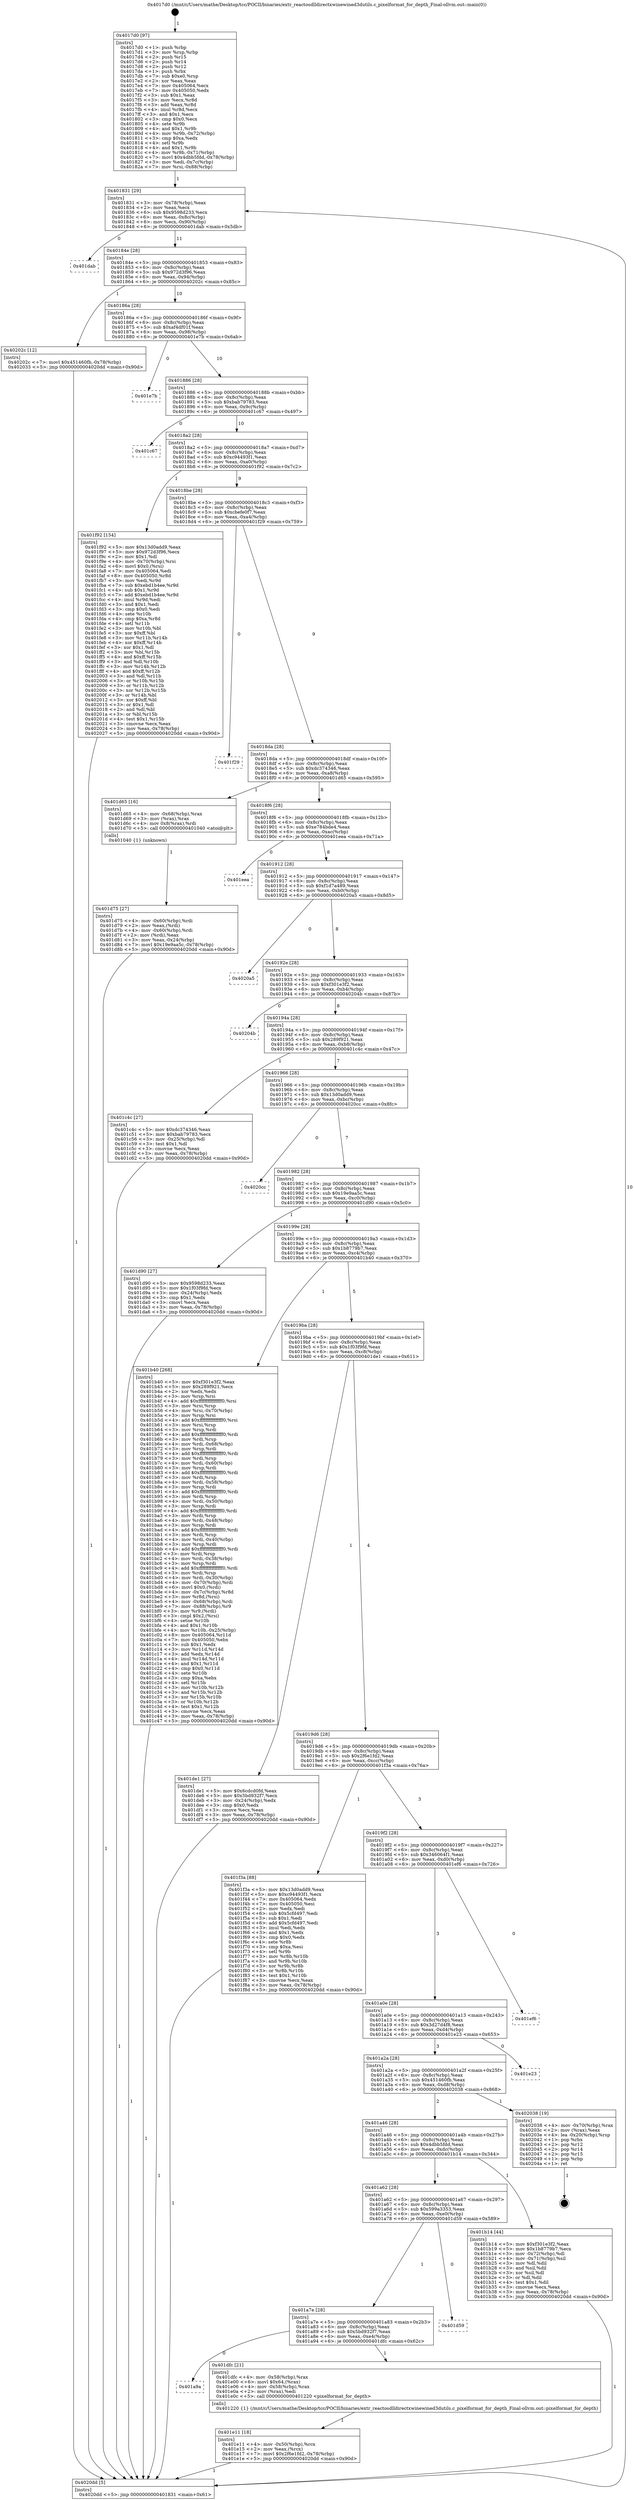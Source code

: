 digraph "0x4017d0" {
  label = "0x4017d0 (/mnt/c/Users/mathe/Desktop/tcc/POCII/binaries/extr_reactosdlldirectxwinewined3dutils.c_pixelformat_for_depth_Final-ollvm.out::main(0))"
  labelloc = "t"
  node[shape=record]

  Entry [label="",width=0.3,height=0.3,shape=circle,fillcolor=black,style=filled]
  "0x401831" [label="{
     0x401831 [29]\l
     | [instrs]\l
     &nbsp;&nbsp;0x401831 \<+3\>: mov -0x78(%rbp),%eax\l
     &nbsp;&nbsp;0x401834 \<+2\>: mov %eax,%ecx\l
     &nbsp;&nbsp;0x401836 \<+6\>: sub $0x9598d233,%ecx\l
     &nbsp;&nbsp;0x40183c \<+6\>: mov %eax,-0x8c(%rbp)\l
     &nbsp;&nbsp;0x401842 \<+6\>: mov %ecx,-0x90(%rbp)\l
     &nbsp;&nbsp;0x401848 \<+6\>: je 0000000000401dab \<main+0x5db\>\l
  }"]
  "0x401dab" [label="{
     0x401dab\l
  }", style=dashed]
  "0x40184e" [label="{
     0x40184e [28]\l
     | [instrs]\l
     &nbsp;&nbsp;0x40184e \<+5\>: jmp 0000000000401853 \<main+0x83\>\l
     &nbsp;&nbsp;0x401853 \<+6\>: mov -0x8c(%rbp),%eax\l
     &nbsp;&nbsp;0x401859 \<+5\>: sub $0x972d3f96,%eax\l
     &nbsp;&nbsp;0x40185e \<+6\>: mov %eax,-0x94(%rbp)\l
     &nbsp;&nbsp;0x401864 \<+6\>: je 000000000040202c \<main+0x85c\>\l
  }"]
  Exit [label="",width=0.3,height=0.3,shape=circle,fillcolor=black,style=filled,peripheries=2]
  "0x40202c" [label="{
     0x40202c [12]\l
     | [instrs]\l
     &nbsp;&nbsp;0x40202c \<+7\>: movl $0x451460fb,-0x78(%rbp)\l
     &nbsp;&nbsp;0x402033 \<+5\>: jmp 00000000004020dd \<main+0x90d\>\l
  }"]
  "0x40186a" [label="{
     0x40186a [28]\l
     | [instrs]\l
     &nbsp;&nbsp;0x40186a \<+5\>: jmp 000000000040186f \<main+0x9f\>\l
     &nbsp;&nbsp;0x40186f \<+6\>: mov -0x8c(%rbp),%eax\l
     &nbsp;&nbsp;0x401875 \<+5\>: sub $0xaf4df01f,%eax\l
     &nbsp;&nbsp;0x40187a \<+6\>: mov %eax,-0x98(%rbp)\l
     &nbsp;&nbsp;0x401880 \<+6\>: je 0000000000401e7b \<main+0x6ab\>\l
  }"]
  "0x401e11" [label="{
     0x401e11 [18]\l
     | [instrs]\l
     &nbsp;&nbsp;0x401e11 \<+4\>: mov -0x50(%rbp),%rcx\l
     &nbsp;&nbsp;0x401e15 \<+2\>: mov %eax,(%rcx)\l
     &nbsp;&nbsp;0x401e17 \<+7\>: movl $0x2f6e1fd2,-0x78(%rbp)\l
     &nbsp;&nbsp;0x401e1e \<+5\>: jmp 00000000004020dd \<main+0x90d\>\l
  }"]
  "0x401e7b" [label="{
     0x401e7b\l
  }", style=dashed]
  "0x401886" [label="{
     0x401886 [28]\l
     | [instrs]\l
     &nbsp;&nbsp;0x401886 \<+5\>: jmp 000000000040188b \<main+0xbb\>\l
     &nbsp;&nbsp;0x40188b \<+6\>: mov -0x8c(%rbp),%eax\l
     &nbsp;&nbsp;0x401891 \<+5\>: sub $0xbab79783,%eax\l
     &nbsp;&nbsp;0x401896 \<+6\>: mov %eax,-0x9c(%rbp)\l
     &nbsp;&nbsp;0x40189c \<+6\>: je 0000000000401c67 \<main+0x497\>\l
  }"]
  "0x401a9a" [label="{
     0x401a9a\l
  }", style=dashed]
  "0x401c67" [label="{
     0x401c67\l
  }", style=dashed]
  "0x4018a2" [label="{
     0x4018a2 [28]\l
     | [instrs]\l
     &nbsp;&nbsp;0x4018a2 \<+5\>: jmp 00000000004018a7 \<main+0xd7\>\l
     &nbsp;&nbsp;0x4018a7 \<+6\>: mov -0x8c(%rbp),%eax\l
     &nbsp;&nbsp;0x4018ad \<+5\>: sub $0xc94493f1,%eax\l
     &nbsp;&nbsp;0x4018b2 \<+6\>: mov %eax,-0xa0(%rbp)\l
     &nbsp;&nbsp;0x4018b8 \<+6\>: je 0000000000401f92 \<main+0x7c2\>\l
  }"]
  "0x401dfc" [label="{
     0x401dfc [21]\l
     | [instrs]\l
     &nbsp;&nbsp;0x401dfc \<+4\>: mov -0x58(%rbp),%rax\l
     &nbsp;&nbsp;0x401e00 \<+6\>: movl $0x64,(%rax)\l
     &nbsp;&nbsp;0x401e06 \<+4\>: mov -0x58(%rbp),%rax\l
     &nbsp;&nbsp;0x401e0a \<+2\>: mov (%rax),%edi\l
     &nbsp;&nbsp;0x401e0c \<+5\>: call 0000000000401220 \<pixelformat_for_depth\>\l
     | [calls]\l
     &nbsp;&nbsp;0x401220 \{1\} (/mnt/c/Users/mathe/Desktop/tcc/POCII/binaries/extr_reactosdlldirectxwinewined3dutils.c_pixelformat_for_depth_Final-ollvm.out::pixelformat_for_depth)\l
  }"]
  "0x401f92" [label="{
     0x401f92 [154]\l
     | [instrs]\l
     &nbsp;&nbsp;0x401f92 \<+5\>: mov $0x13d0add9,%eax\l
     &nbsp;&nbsp;0x401f97 \<+5\>: mov $0x972d3f96,%ecx\l
     &nbsp;&nbsp;0x401f9c \<+2\>: mov $0x1,%dl\l
     &nbsp;&nbsp;0x401f9e \<+4\>: mov -0x70(%rbp),%rsi\l
     &nbsp;&nbsp;0x401fa2 \<+6\>: movl $0x0,(%rsi)\l
     &nbsp;&nbsp;0x401fa8 \<+7\>: mov 0x405064,%edi\l
     &nbsp;&nbsp;0x401faf \<+8\>: mov 0x405050,%r8d\l
     &nbsp;&nbsp;0x401fb7 \<+3\>: mov %edi,%r9d\l
     &nbsp;&nbsp;0x401fba \<+7\>: sub $0xebd1b4ee,%r9d\l
     &nbsp;&nbsp;0x401fc1 \<+4\>: sub $0x1,%r9d\l
     &nbsp;&nbsp;0x401fc5 \<+7\>: add $0xebd1b4ee,%r9d\l
     &nbsp;&nbsp;0x401fcc \<+4\>: imul %r9d,%edi\l
     &nbsp;&nbsp;0x401fd0 \<+3\>: and $0x1,%edi\l
     &nbsp;&nbsp;0x401fd3 \<+3\>: cmp $0x0,%edi\l
     &nbsp;&nbsp;0x401fd6 \<+4\>: sete %r10b\l
     &nbsp;&nbsp;0x401fda \<+4\>: cmp $0xa,%r8d\l
     &nbsp;&nbsp;0x401fde \<+4\>: setl %r11b\l
     &nbsp;&nbsp;0x401fe2 \<+3\>: mov %r10b,%bl\l
     &nbsp;&nbsp;0x401fe5 \<+3\>: xor $0xff,%bl\l
     &nbsp;&nbsp;0x401fe8 \<+3\>: mov %r11b,%r14b\l
     &nbsp;&nbsp;0x401feb \<+4\>: xor $0xff,%r14b\l
     &nbsp;&nbsp;0x401fef \<+3\>: xor $0x1,%dl\l
     &nbsp;&nbsp;0x401ff2 \<+3\>: mov %bl,%r15b\l
     &nbsp;&nbsp;0x401ff5 \<+4\>: and $0xff,%r15b\l
     &nbsp;&nbsp;0x401ff9 \<+3\>: and %dl,%r10b\l
     &nbsp;&nbsp;0x401ffc \<+3\>: mov %r14b,%r12b\l
     &nbsp;&nbsp;0x401fff \<+4\>: and $0xff,%r12b\l
     &nbsp;&nbsp;0x402003 \<+3\>: and %dl,%r11b\l
     &nbsp;&nbsp;0x402006 \<+3\>: or %r10b,%r15b\l
     &nbsp;&nbsp;0x402009 \<+3\>: or %r11b,%r12b\l
     &nbsp;&nbsp;0x40200c \<+3\>: xor %r12b,%r15b\l
     &nbsp;&nbsp;0x40200f \<+3\>: or %r14b,%bl\l
     &nbsp;&nbsp;0x402012 \<+3\>: xor $0xff,%bl\l
     &nbsp;&nbsp;0x402015 \<+3\>: or $0x1,%dl\l
     &nbsp;&nbsp;0x402018 \<+2\>: and %dl,%bl\l
     &nbsp;&nbsp;0x40201a \<+3\>: or %bl,%r15b\l
     &nbsp;&nbsp;0x40201d \<+4\>: test $0x1,%r15b\l
     &nbsp;&nbsp;0x402021 \<+3\>: cmovne %ecx,%eax\l
     &nbsp;&nbsp;0x402024 \<+3\>: mov %eax,-0x78(%rbp)\l
     &nbsp;&nbsp;0x402027 \<+5\>: jmp 00000000004020dd \<main+0x90d\>\l
  }"]
  "0x4018be" [label="{
     0x4018be [28]\l
     | [instrs]\l
     &nbsp;&nbsp;0x4018be \<+5\>: jmp 00000000004018c3 \<main+0xf3\>\l
     &nbsp;&nbsp;0x4018c3 \<+6\>: mov -0x8c(%rbp),%eax\l
     &nbsp;&nbsp;0x4018c9 \<+5\>: sub $0xcbefe0f7,%eax\l
     &nbsp;&nbsp;0x4018ce \<+6\>: mov %eax,-0xa4(%rbp)\l
     &nbsp;&nbsp;0x4018d4 \<+6\>: je 0000000000401f29 \<main+0x759\>\l
  }"]
  "0x401a7e" [label="{
     0x401a7e [28]\l
     | [instrs]\l
     &nbsp;&nbsp;0x401a7e \<+5\>: jmp 0000000000401a83 \<main+0x2b3\>\l
     &nbsp;&nbsp;0x401a83 \<+6\>: mov -0x8c(%rbp),%eax\l
     &nbsp;&nbsp;0x401a89 \<+5\>: sub $0x5bd932f7,%eax\l
     &nbsp;&nbsp;0x401a8e \<+6\>: mov %eax,-0xe4(%rbp)\l
     &nbsp;&nbsp;0x401a94 \<+6\>: je 0000000000401dfc \<main+0x62c\>\l
  }"]
  "0x401f29" [label="{
     0x401f29\l
  }", style=dashed]
  "0x4018da" [label="{
     0x4018da [28]\l
     | [instrs]\l
     &nbsp;&nbsp;0x4018da \<+5\>: jmp 00000000004018df \<main+0x10f\>\l
     &nbsp;&nbsp;0x4018df \<+6\>: mov -0x8c(%rbp),%eax\l
     &nbsp;&nbsp;0x4018e5 \<+5\>: sub $0xdc374346,%eax\l
     &nbsp;&nbsp;0x4018ea \<+6\>: mov %eax,-0xa8(%rbp)\l
     &nbsp;&nbsp;0x4018f0 \<+6\>: je 0000000000401d65 \<main+0x595\>\l
  }"]
  "0x401d59" [label="{
     0x401d59\l
  }", style=dashed]
  "0x401d65" [label="{
     0x401d65 [16]\l
     | [instrs]\l
     &nbsp;&nbsp;0x401d65 \<+4\>: mov -0x68(%rbp),%rax\l
     &nbsp;&nbsp;0x401d69 \<+3\>: mov (%rax),%rax\l
     &nbsp;&nbsp;0x401d6c \<+4\>: mov 0x8(%rax),%rdi\l
     &nbsp;&nbsp;0x401d70 \<+5\>: call 0000000000401040 \<atoi@plt\>\l
     | [calls]\l
     &nbsp;&nbsp;0x401040 \{1\} (unknown)\l
  }"]
  "0x4018f6" [label="{
     0x4018f6 [28]\l
     | [instrs]\l
     &nbsp;&nbsp;0x4018f6 \<+5\>: jmp 00000000004018fb \<main+0x12b\>\l
     &nbsp;&nbsp;0x4018fb \<+6\>: mov -0x8c(%rbp),%eax\l
     &nbsp;&nbsp;0x401901 \<+5\>: sub $0xe784bde4,%eax\l
     &nbsp;&nbsp;0x401906 \<+6\>: mov %eax,-0xac(%rbp)\l
     &nbsp;&nbsp;0x40190c \<+6\>: je 0000000000401eea \<main+0x71a\>\l
  }"]
  "0x401d75" [label="{
     0x401d75 [27]\l
     | [instrs]\l
     &nbsp;&nbsp;0x401d75 \<+4\>: mov -0x60(%rbp),%rdi\l
     &nbsp;&nbsp;0x401d79 \<+2\>: mov %eax,(%rdi)\l
     &nbsp;&nbsp;0x401d7b \<+4\>: mov -0x60(%rbp),%rdi\l
     &nbsp;&nbsp;0x401d7f \<+2\>: mov (%rdi),%eax\l
     &nbsp;&nbsp;0x401d81 \<+3\>: mov %eax,-0x24(%rbp)\l
     &nbsp;&nbsp;0x401d84 \<+7\>: movl $0x19e9aa5c,-0x78(%rbp)\l
     &nbsp;&nbsp;0x401d8b \<+5\>: jmp 00000000004020dd \<main+0x90d\>\l
  }"]
  "0x401eea" [label="{
     0x401eea\l
  }", style=dashed]
  "0x401912" [label="{
     0x401912 [28]\l
     | [instrs]\l
     &nbsp;&nbsp;0x401912 \<+5\>: jmp 0000000000401917 \<main+0x147\>\l
     &nbsp;&nbsp;0x401917 \<+6\>: mov -0x8c(%rbp),%eax\l
     &nbsp;&nbsp;0x40191d \<+5\>: sub $0xf1d7a489,%eax\l
     &nbsp;&nbsp;0x401922 \<+6\>: mov %eax,-0xb0(%rbp)\l
     &nbsp;&nbsp;0x401928 \<+6\>: je 00000000004020a5 \<main+0x8d5\>\l
  }"]
  "0x4017d0" [label="{
     0x4017d0 [97]\l
     | [instrs]\l
     &nbsp;&nbsp;0x4017d0 \<+1\>: push %rbp\l
     &nbsp;&nbsp;0x4017d1 \<+3\>: mov %rsp,%rbp\l
     &nbsp;&nbsp;0x4017d4 \<+2\>: push %r15\l
     &nbsp;&nbsp;0x4017d6 \<+2\>: push %r14\l
     &nbsp;&nbsp;0x4017d8 \<+2\>: push %r12\l
     &nbsp;&nbsp;0x4017da \<+1\>: push %rbx\l
     &nbsp;&nbsp;0x4017db \<+7\>: sub $0xe0,%rsp\l
     &nbsp;&nbsp;0x4017e2 \<+2\>: xor %eax,%eax\l
     &nbsp;&nbsp;0x4017e4 \<+7\>: mov 0x405064,%ecx\l
     &nbsp;&nbsp;0x4017eb \<+7\>: mov 0x405050,%edx\l
     &nbsp;&nbsp;0x4017f2 \<+3\>: sub $0x1,%eax\l
     &nbsp;&nbsp;0x4017f5 \<+3\>: mov %ecx,%r8d\l
     &nbsp;&nbsp;0x4017f8 \<+3\>: add %eax,%r8d\l
     &nbsp;&nbsp;0x4017fb \<+4\>: imul %r8d,%ecx\l
     &nbsp;&nbsp;0x4017ff \<+3\>: and $0x1,%ecx\l
     &nbsp;&nbsp;0x401802 \<+3\>: cmp $0x0,%ecx\l
     &nbsp;&nbsp;0x401805 \<+4\>: sete %r9b\l
     &nbsp;&nbsp;0x401809 \<+4\>: and $0x1,%r9b\l
     &nbsp;&nbsp;0x40180d \<+4\>: mov %r9b,-0x72(%rbp)\l
     &nbsp;&nbsp;0x401811 \<+3\>: cmp $0xa,%edx\l
     &nbsp;&nbsp;0x401814 \<+4\>: setl %r9b\l
     &nbsp;&nbsp;0x401818 \<+4\>: and $0x1,%r9b\l
     &nbsp;&nbsp;0x40181c \<+4\>: mov %r9b,-0x71(%rbp)\l
     &nbsp;&nbsp;0x401820 \<+7\>: movl $0x4dbb5fdd,-0x78(%rbp)\l
     &nbsp;&nbsp;0x401827 \<+3\>: mov %edi,-0x7c(%rbp)\l
     &nbsp;&nbsp;0x40182a \<+7\>: mov %rsi,-0x88(%rbp)\l
  }"]
  "0x4020a5" [label="{
     0x4020a5\l
  }", style=dashed]
  "0x40192e" [label="{
     0x40192e [28]\l
     | [instrs]\l
     &nbsp;&nbsp;0x40192e \<+5\>: jmp 0000000000401933 \<main+0x163\>\l
     &nbsp;&nbsp;0x401933 \<+6\>: mov -0x8c(%rbp),%eax\l
     &nbsp;&nbsp;0x401939 \<+5\>: sub $0xf301e3f2,%eax\l
     &nbsp;&nbsp;0x40193e \<+6\>: mov %eax,-0xb4(%rbp)\l
     &nbsp;&nbsp;0x401944 \<+6\>: je 000000000040204b \<main+0x87b\>\l
  }"]
  "0x4020dd" [label="{
     0x4020dd [5]\l
     | [instrs]\l
     &nbsp;&nbsp;0x4020dd \<+5\>: jmp 0000000000401831 \<main+0x61\>\l
  }"]
  "0x40204b" [label="{
     0x40204b\l
  }", style=dashed]
  "0x40194a" [label="{
     0x40194a [28]\l
     | [instrs]\l
     &nbsp;&nbsp;0x40194a \<+5\>: jmp 000000000040194f \<main+0x17f\>\l
     &nbsp;&nbsp;0x40194f \<+6\>: mov -0x8c(%rbp),%eax\l
     &nbsp;&nbsp;0x401955 \<+5\>: sub $0x289f921,%eax\l
     &nbsp;&nbsp;0x40195a \<+6\>: mov %eax,-0xb8(%rbp)\l
     &nbsp;&nbsp;0x401960 \<+6\>: je 0000000000401c4c \<main+0x47c\>\l
  }"]
  "0x401a62" [label="{
     0x401a62 [28]\l
     | [instrs]\l
     &nbsp;&nbsp;0x401a62 \<+5\>: jmp 0000000000401a67 \<main+0x297\>\l
     &nbsp;&nbsp;0x401a67 \<+6\>: mov -0x8c(%rbp),%eax\l
     &nbsp;&nbsp;0x401a6d \<+5\>: sub $0x599a3353,%eax\l
     &nbsp;&nbsp;0x401a72 \<+6\>: mov %eax,-0xe0(%rbp)\l
     &nbsp;&nbsp;0x401a78 \<+6\>: je 0000000000401d59 \<main+0x589\>\l
  }"]
  "0x401c4c" [label="{
     0x401c4c [27]\l
     | [instrs]\l
     &nbsp;&nbsp;0x401c4c \<+5\>: mov $0xdc374346,%eax\l
     &nbsp;&nbsp;0x401c51 \<+5\>: mov $0xbab79783,%ecx\l
     &nbsp;&nbsp;0x401c56 \<+3\>: mov -0x25(%rbp),%dl\l
     &nbsp;&nbsp;0x401c59 \<+3\>: test $0x1,%dl\l
     &nbsp;&nbsp;0x401c5c \<+3\>: cmovne %ecx,%eax\l
     &nbsp;&nbsp;0x401c5f \<+3\>: mov %eax,-0x78(%rbp)\l
     &nbsp;&nbsp;0x401c62 \<+5\>: jmp 00000000004020dd \<main+0x90d\>\l
  }"]
  "0x401966" [label="{
     0x401966 [28]\l
     | [instrs]\l
     &nbsp;&nbsp;0x401966 \<+5\>: jmp 000000000040196b \<main+0x19b\>\l
     &nbsp;&nbsp;0x40196b \<+6\>: mov -0x8c(%rbp),%eax\l
     &nbsp;&nbsp;0x401971 \<+5\>: sub $0x13d0add9,%eax\l
     &nbsp;&nbsp;0x401976 \<+6\>: mov %eax,-0xbc(%rbp)\l
     &nbsp;&nbsp;0x40197c \<+6\>: je 00000000004020cc \<main+0x8fc\>\l
  }"]
  "0x401b14" [label="{
     0x401b14 [44]\l
     | [instrs]\l
     &nbsp;&nbsp;0x401b14 \<+5\>: mov $0xf301e3f2,%eax\l
     &nbsp;&nbsp;0x401b19 \<+5\>: mov $0x1b8779b7,%ecx\l
     &nbsp;&nbsp;0x401b1e \<+3\>: mov -0x72(%rbp),%dl\l
     &nbsp;&nbsp;0x401b21 \<+4\>: mov -0x71(%rbp),%sil\l
     &nbsp;&nbsp;0x401b25 \<+3\>: mov %dl,%dil\l
     &nbsp;&nbsp;0x401b28 \<+3\>: and %sil,%dil\l
     &nbsp;&nbsp;0x401b2b \<+3\>: xor %sil,%dl\l
     &nbsp;&nbsp;0x401b2e \<+3\>: or %dl,%dil\l
     &nbsp;&nbsp;0x401b31 \<+4\>: test $0x1,%dil\l
     &nbsp;&nbsp;0x401b35 \<+3\>: cmovne %ecx,%eax\l
     &nbsp;&nbsp;0x401b38 \<+3\>: mov %eax,-0x78(%rbp)\l
     &nbsp;&nbsp;0x401b3b \<+5\>: jmp 00000000004020dd \<main+0x90d\>\l
  }"]
  "0x4020cc" [label="{
     0x4020cc\l
  }", style=dashed]
  "0x401982" [label="{
     0x401982 [28]\l
     | [instrs]\l
     &nbsp;&nbsp;0x401982 \<+5\>: jmp 0000000000401987 \<main+0x1b7\>\l
     &nbsp;&nbsp;0x401987 \<+6\>: mov -0x8c(%rbp),%eax\l
     &nbsp;&nbsp;0x40198d \<+5\>: sub $0x19e9aa5c,%eax\l
     &nbsp;&nbsp;0x401992 \<+6\>: mov %eax,-0xc0(%rbp)\l
     &nbsp;&nbsp;0x401998 \<+6\>: je 0000000000401d90 \<main+0x5c0\>\l
  }"]
  "0x401a46" [label="{
     0x401a46 [28]\l
     | [instrs]\l
     &nbsp;&nbsp;0x401a46 \<+5\>: jmp 0000000000401a4b \<main+0x27b\>\l
     &nbsp;&nbsp;0x401a4b \<+6\>: mov -0x8c(%rbp),%eax\l
     &nbsp;&nbsp;0x401a51 \<+5\>: sub $0x4dbb5fdd,%eax\l
     &nbsp;&nbsp;0x401a56 \<+6\>: mov %eax,-0xdc(%rbp)\l
     &nbsp;&nbsp;0x401a5c \<+6\>: je 0000000000401b14 \<main+0x344\>\l
  }"]
  "0x401d90" [label="{
     0x401d90 [27]\l
     | [instrs]\l
     &nbsp;&nbsp;0x401d90 \<+5\>: mov $0x9598d233,%eax\l
     &nbsp;&nbsp;0x401d95 \<+5\>: mov $0x1f03f9fd,%ecx\l
     &nbsp;&nbsp;0x401d9a \<+3\>: mov -0x24(%rbp),%edx\l
     &nbsp;&nbsp;0x401d9d \<+3\>: cmp $0x1,%edx\l
     &nbsp;&nbsp;0x401da0 \<+3\>: cmovl %ecx,%eax\l
     &nbsp;&nbsp;0x401da3 \<+3\>: mov %eax,-0x78(%rbp)\l
     &nbsp;&nbsp;0x401da6 \<+5\>: jmp 00000000004020dd \<main+0x90d\>\l
  }"]
  "0x40199e" [label="{
     0x40199e [28]\l
     | [instrs]\l
     &nbsp;&nbsp;0x40199e \<+5\>: jmp 00000000004019a3 \<main+0x1d3\>\l
     &nbsp;&nbsp;0x4019a3 \<+6\>: mov -0x8c(%rbp),%eax\l
     &nbsp;&nbsp;0x4019a9 \<+5\>: sub $0x1b8779b7,%eax\l
     &nbsp;&nbsp;0x4019ae \<+6\>: mov %eax,-0xc4(%rbp)\l
     &nbsp;&nbsp;0x4019b4 \<+6\>: je 0000000000401b40 \<main+0x370\>\l
  }"]
  "0x402038" [label="{
     0x402038 [19]\l
     | [instrs]\l
     &nbsp;&nbsp;0x402038 \<+4\>: mov -0x70(%rbp),%rax\l
     &nbsp;&nbsp;0x40203c \<+2\>: mov (%rax),%eax\l
     &nbsp;&nbsp;0x40203e \<+4\>: lea -0x20(%rbp),%rsp\l
     &nbsp;&nbsp;0x402042 \<+1\>: pop %rbx\l
     &nbsp;&nbsp;0x402043 \<+2\>: pop %r12\l
     &nbsp;&nbsp;0x402045 \<+2\>: pop %r14\l
     &nbsp;&nbsp;0x402047 \<+2\>: pop %r15\l
     &nbsp;&nbsp;0x402049 \<+1\>: pop %rbp\l
     &nbsp;&nbsp;0x40204a \<+1\>: ret\l
  }"]
  "0x401b40" [label="{
     0x401b40 [268]\l
     | [instrs]\l
     &nbsp;&nbsp;0x401b40 \<+5\>: mov $0xf301e3f2,%eax\l
     &nbsp;&nbsp;0x401b45 \<+5\>: mov $0x289f921,%ecx\l
     &nbsp;&nbsp;0x401b4a \<+2\>: xor %edx,%edx\l
     &nbsp;&nbsp;0x401b4c \<+3\>: mov %rsp,%rsi\l
     &nbsp;&nbsp;0x401b4f \<+4\>: add $0xfffffffffffffff0,%rsi\l
     &nbsp;&nbsp;0x401b53 \<+3\>: mov %rsi,%rsp\l
     &nbsp;&nbsp;0x401b56 \<+4\>: mov %rsi,-0x70(%rbp)\l
     &nbsp;&nbsp;0x401b5a \<+3\>: mov %rsp,%rsi\l
     &nbsp;&nbsp;0x401b5d \<+4\>: add $0xfffffffffffffff0,%rsi\l
     &nbsp;&nbsp;0x401b61 \<+3\>: mov %rsi,%rsp\l
     &nbsp;&nbsp;0x401b64 \<+3\>: mov %rsp,%rdi\l
     &nbsp;&nbsp;0x401b67 \<+4\>: add $0xfffffffffffffff0,%rdi\l
     &nbsp;&nbsp;0x401b6b \<+3\>: mov %rdi,%rsp\l
     &nbsp;&nbsp;0x401b6e \<+4\>: mov %rdi,-0x68(%rbp)\l
     &nbsp;&nbsp;0x401b72 \<+3\>: mov %rsp,%rdi\l
     &nbsp;&nbsp;0x401b75 \<+4\>: add $0xfffffffffffffff0,%rdi\l
     &nbsp;&nbsp;0x401b79 \<+3\>: mov %rdi,%rsp\l
     &nbsp;&nbsp;0x401b7c \<+4\>: mov %rdi,-0x60(%rbp)\l
     &nbsp;&nbsp;0x401b80 \<+3\>: mov %rsp,%rdi\l
     &nbsp;&nbsp;0x401b83 \<+4\>: add $0xfffffffffffffff0,%rdi\l
     &nbsp;&nbsp;0x401b87 \<+3\>: mov %rdi,%rsp\l
     &nbsp;&nbsp;0x401b8a \<+4\>: mov %rdi,-0x58(%rbp)\l
     &nbsp;&nbsp;0x401b8e \<+3\>: mov %rsp,%rdi\l
     &nbsp;&nbsp;0x401b91 \<+4\>: add $0xfffffffffffffff0,%rdi\l
     &nbsp;&nbsp;0x401b95 \<+3\>: mov %rdi,%rsp\l
     &nbsp;&nbsp;0x401b98 \<+4\>: mov %rdi,-0x50(%rbp)\l
     &nbsp;&nbsp;0x401b9c \<+3\>: mov %rsp,%rdi\l
     &nbsp;&nbsp;0x401b9f \<+4\>: add $0xfffffffffffffff0,%rdi\l
     &nbsp;&nbsp;0x401ba3 \<+3\>: mov %rdi,%rsp\l
     &nbsp;&nbsp;0x401ba6 \<+4\>: mov %rdi,-0x48(%rbp)\l
     &nbsp;&nbsp;0x401baa \<+3\>: mov %rsp,%rdi\l
     &nbsp;&nbsp;0x401bad \<+4\>: add $0xfffffffffffffff0,%rdi\l
     &nbsp;&nbsp;0x401bb1 \<+3\>: mov %rdi,%rsp\l
     &nbsp;&nbsp;0x401bb4 \<+4\>: mov %rdi,-0x40(%rbp)\l
     &nbsp;&nbsp;0x401bb8 \<+3\>: mov %rsp,%rdi\l
     &nbsp;&nbsp;0x401bbb \<+4\>: add $0xfffffffffffffff0,%rdi\l
     &nbsp;&nbsp;0x401bbf \<+3\>: mov %rdi,%rsp\l
     &nbsp;&nbsp;0x401bc2 \<+4\>: mov %rdi,-0x38(%rbp)\l
     &nbsp;&nbsp;0x401bc6 \<+3\>: mov %rsp,%rdi\l
     &nbsp;&nbsp;0x401bc9 \<+4\>: add $0xfffffffffffffff0,%rdi\l
     &nbsp;&nbsp;0x401bcd \<+3\>: mov %rdi,%rsp\l
     &nbsp;&nbsp;0x401bd0 \<+4\>: mov %rdi,-0x30(%rbp)\l
     &nbsp;&nbsp;0x401bd4 \<+4\>: mov -0x70(%rbp),%rdi\l
     &nbsp;&nbsp;0x401bd8 \<+6\>: movl $0x0,(%rdi)\l
     &nbsp;&nbsp;0x401bde \<+4\>: mov -0x7c(%rbp),%r8d\l
     &nbsp;&nbsp;0x401be2 \<+3\>: mov %r8d,(%rsi)\l
     &nbsp;&nbsp;0x401be5 \<+4\>: mov -0x68(%rbp),%rdi\l
     &nbsp;&nbsp;0x401be9 \<+7\>: mov -0x88(%rbp),%r9\l
     &nbsp;&nbsp;0x401bf0 \<+3\>: mov %r9,(%rdi)\l
     &nbsp;&nbsp;0x401bf3 \<+3\>: cmpl $0x2,(%rsi)\l
     &nbsp;&nbsp;0x401bf6 \<+4\>: setne %r10b\l
     &nbsp;&nbsp;0x401bfa \<+4\>: and $0x1,%r10b\l
     &nbsp;&nbsp;0x401bfe \<+4\>: mov %r10b,-0x25(%rbp)\l
     &nbsp;&nbsp;0x401c02 \<+8\>: mov 0x405064,%r11d\l
     &nbsp;&nbsp;0x401c0a \<+7\>: mov 0x405050,%ebx\l
     &nbsp;&nbsp;0x401c11 \<+3\>: sub $0x1,%edx\l
     &nbsp;&nbsp;0x401c14 \<+3\>: mov %r11d,%r14d\l
     &nbsp;&nbsp;0x401c17 \<+3\>: add %edx,%r14d\l
     &nbsp;&nbsp;0x401c1a \<+4\>: imul %r14d,%r11d\l
     &nbsp;&nbsp;0x401c1e \<+4\>: and $0x1,%r11d\l
     &nbsp;&nbsp;0x401c22 \<+4\>: cmp $0x0,%r11d\l
     &nbsp;&nbsp;0x401c26 \<+4\>: sete %r10b\l
     &nbsp;&nbsp;0x401c2a \<+3\>: cmp $0xa,%ebx\l
     &nbsp;&nbsp;0x401c2d \<+4\>: setl %r15b\l
     &nbsp;&nbsp;0x401c31 \<+3\>: mov %r10b,%r12b\l
     &nbsp;&nbsp;0x401c34 \<+3\>: and %r15b,%r12b\l
     &nbsp;&nbsp;0x401c37 \<+3\>: xor %r15b,%r10b\l
     &nbsp;&nbsp;0x401c3a \<+3\>: or %r10b,%r12b\l
     &nbsp;&nbsp;0x401c3d \<+4\>: test $0x1,%r12b\l
     &nbsp;&nbsp;0x401c41 \<+3\>: cmovne %ecx,%eax\l
     &nbsp;&nbsp;0x401c44 \<+3\>: mov %eax,-0x78(%rbp)\l
     &nbsp;&nbsp;0x401c47 \<+5\>: jmp 00000000004020dd \<main+0x90d\>\l
  }"]
  "0x4019ba" [label="{
     0x4019ba [28]\l
     | [instrs]\l
     &nbsp;&nbsp;0x4019ba \<+5\>: jmp 00000000004019bf \<main+0x1ef\>\l
     &nbsp;&nbsp;0x4019bf \<+6\>: mov -0x8c(%rbp),%eax\l
     &nbsp;&nbsp;0x4019c5 \<+5\>: sub $0x1f03f9fd,%eax\l
     &nbsp;&nbsp;0x4019ca \<+6\>: mov %eax,-0xc8(%rbp)\l
     &nbsp;&nbsp;0x4019d0 \<+6\>: je 0000000000401de1 \<main+0x611\>\l
  }"]
  "0x401a2a" [label="{
     0x401a2a [28]\l
     | [instrs]\l
     &nbsp;&nbsp;0x401a2a \<+5\>: jmp 0000000000401a2f \<main+0x25f\>\l
     &nbsp;&nbsp;0x401a2f \<+6\>: mov -0x8c(%rbp),%eax\l
     &nbsp;&nbsp;0x401a35 \<+5\>: sub $0x451460fb,%eax\l
     &nbsp;&nbsp;0x401a3a \<+6\>: mov %eax,-0xd8(%rbp)\l
     &nbsp;&nbsp;0x401a40 \<+6\>: je 0000000000402038 \<main+0x868\>\l
  }"]
  "0x401de1" [label="{
     0x401de1 [27]\l
     | [instrs]\l
     &nbsp;&nbsp;0x401de1 \<+5\>: mov $0x6cdcd0fd,%eax\l
     &nbsp;&nbsp;0x401de6 \<+5\>: mov $0x5bd932f7,%ecx\l
     &nbsp;&nbsp;0x401deb \<+3\>: mov -0x24(%rbp),%edx\l
     &nbsp;&nbsp;0x401dee \<+3\>: cmp $0x0,%edx\l
     &nbsp;&nbsp;0x401df1 \<+3\>: cmove %ecx,%eax\l
     &nbsp;&nbsp;0x401df4 \<+3\>: mov %eax,-0x78(%rbp)\l
     &nbsp;&nbsp;0x401df7 \<+5\>: jmp 00000000004020dd \<main+0x90d\>\l
  }"]
  "0x4019d6" [label="{
     0x4019d6 [28]\l
     | [instrs]\l
     &nbsp;&nbsp;0x4019d6 \<+5\>: jmp 00000000004019db \<main+0x20b\>\l
     &nbsp;&nbsp;0x4019db \<+6\>: mov -0x8c(%rbp),%eax\l
     &nbsp;&nbsp;0x4019e1 \<+5\>: sub $0x2f6e1fd2,%eax\l
     &nbsp;&nbsp;0x4019e6 \<+6\>: mov %eax,-0xcc(%rbp)\l
     &nbsp;&nbsp;0x4019ec \<+6\>: je 0000000000401f3a \<main+0x76a\>\l
  }"]
  "0x401e23" [label="{
     0x401e23\l
  }", style=dashed]
  "0x401f3a" [label="{
     0x401f3a [88]\l
     | [instrs]\l
     &nbsp;&nbsp;0x401f3a \<+5\>: mov $0x13d0add9,%eax\l
     &nbsp;&nbsp;0x401f3f \<+5\>: mov $0xc94493f1,%ecx\l
     &nbsp;&nbsp;0x401f44 \<+7\>: mov 0x405064,%edx\l
     &nbsp;&nbsp;0x401f4b \<+7\>: mov 0x405050,%esi\l
     &nbsp;&nbsp;0x401f52 \<+2\>: mov %edx,%edi\l
     &nbsp;&nbsp;0x401f54 \<+6\>: sub $0x5cfd497,%edi\l
     &nbsp;&nbsp;0x401f5a \<+3\>: sub $0x1,%edi\l
     &nbsp;&nbsp;0x401f5d \<+6\>: add $0x5cfd497,%edi\l
     &nbsp;&nbsp;0x401f63 \<+3\>: imul %edi,%edx\l
     &nbsp;&nbsp;0x401f66 \<+3\>: and $0x1,%edx\l
     &nbsp;&nbsp;0x401f69 \<+3\>: cmp $0x0,%edx\l
     &nbsp;&nbsp;0x401f6c \<+4\>: sete %r8b\l
     &nbsp;&nbsp;0x401f70 \<+3\>: cmp $0xa,%esi\l
     &nbsp;&nbsp;0x401f73 \<+4\>: setl %r9b\l
     &nbsp;&nbsp;0x401f77 \<+3\>: mov %r8b,%r10b\l
     &nbsp;&nbsp;0x401f7a \<+3\>: and %r9b,%r10b\l
     &nbsp;&nbsp;0x401f7d \<+3\>: xor %r9b,%r8b\l
     &nbsp;&nbsp;0x401f80 \<+3\>: or %r8b,%r10b\l
     &nbsp;&nbsp;0x401f83 \<+4\>: test $0x1,%r10b\l
     &nbsp;&nbsp;0x401f87 \<+3\>: cmovne %ecx,%eax\l
     &nbsp;&nbsp;0x401f8a \<+3\>: mov %eax,-0x78(%rbp)\l
     &nbsp;&nbsp;0x401f8d \<+5\>: jmp 00000000004020dd \<main+0x90d\>\l
  }"]
  "0x4019f2" [label="{
     0x4019f2 [28]\l
     | [instrs]\l
     &nbsp;&nbsp;0x4019f2 \<+5\>: jmp 00000000004019f7 \<main+0x227\>\l
     &nbsp;&nbsp;0x4019f7 \<+6\>: mov -0x8c(%rbp),%eax\l
     &nbsp;&nbsp;0x4019fd \<+5\>: sub $0x346064f1,%eax\l
     &nbsp;&nbsp;0x401a02 \<+6\>: mov %eax,-0xd0(%rbp)\l
     &nbsp;&nbsp;0x401a08 \<+6\>: je 0000000000401ef6 \<main+0x726\>\l
  }"]
  "0x401a0e" [label="{
     0x401a0e [28]\l
     | [instrs]\l
     &nbsp;&nbsp;0x401a0e \<+5\>: jmp 0000000000401a13 \<main+0x243\>\l
     &nbsp;&nbsp;0x401a13 \<+6\>: mov -0x8c(%rbp),%eax\l
     &nbsp;&nbsp;0x401a19 \<+5\>: sub $0x3d27d4f8,%eax\l
     &nbsp;&nbsp;0x401a1e \<+6\>: mov %eax,-0xd4(%rbp)\l
     &nbsp;&nbsp;0x401a24 \<+6\>: je 0000000000401e23 \<main+0x653\>\l
  }"]
  "0x401ef6" [label="{
     0x401ef6\l
  }", style=dashed]
  Entry -> "0x4017d0" [label=" 1"]
  "0x401831" -> "0x401dab" [label=" 0"]
  "0x401831" -> "0x40184e" [label=" 11"]
  "0x402038" -> Exit [label=" 1"]
  "0x40184e" -> "0x40202c" [label=" 1"]
  "0x40184e" -> "0x40186a" [label=" 10"]
  "0x40202c" -> "0x4020dd" [label=" 1"]
  "0x40186a" -> "0x401e7b" [label=" 0"]
  "0x40186a" -> "0x401886" [label=" 10"]
  "0x401f92" -> "0x4020dd" [label=" 1"]
  "0x401886" -> "0x401c67" [label=" 0"]
  "0x401886" -> "0x4018a2" [label=" 10"]
  "0x401f3a" -> "0x4020dd" [label=" 1"]
  "0x4018a2" -> "0x401f92" [label=" 1"]
  "0x4018a2" -> "0x4018be" [label=" 9"]
  "0x401e11" -> "0x4020dd" [label=" 1"]
  "0x4018be" -> "0x401f29" [label=" 0"]
  "0x4018be" -> "0x4018da" [label=" 9"]
  "0x401a7e" -> "0x401a9a" [label=" 0"]
  "0x4018da" -> "0x401d65" [label=" 1"]
  "0x4018da" -> "0x4018f6" [label=" 8"]
  "0x401a7e" -> "0x401dfc" [label=" 1"]
  "0x4018f6" -> "0x401eea" [label=" 0"]
  "0x4018f6" -> "0x401912" [label=" 8"]
  "0x401a62" -> "0x401a7e" [label=" 1"]
  "0x401912" -> "0x4020a5" [label=" 0"]
  "0x401912" -> "0x40192e" [label=" 8"]
  "0x401dfc" -> "0x401e11" [label=" 1"]
  "0x40192e" -> "0x40204b" [label=" 0"]
  "0x40192e" -> "0x40194a" [label=" 8"]
  "0x401de1" -> "0x4020dd" [label=" 1"]
  "0x40194a" -> "0x401c4c" [label=" 1"]
  "0x40194a" -> "0x401966" [label=" 7"]
  "0x401d90" -> "0x4020dd" [label=" 1"]
  "0x401966" -> "0x4020cc" [label=" 0"]
  "0x401966" -> "0x401982" [label=" 7"]
  "0x401d75" -> "0x4020dd" [label=" 1"]
  "0x401982" -> "0x401d90" [label=" 1"]
  "0x401982" -> "0x40199e" [label=" 6"]
  "0x401c4c" -> "0x4020dd" [label=" 1"]
  "0x40199e" -> "0x401b40" [label=" 1"]
  "0x40199e" -> "0x4019ba" [label=" 5"]
  "0x401b40" -> "0x4020dd" [label=" 1"]
  "0x4019ba" -> "0x401de1" [label=" 1"]
  "0x4019ba" -> "0x4019d6" [label=" 4"]
  "0x4020dd" -> "0x401831" [label=" 10"]
  "0x4019d6" -> "0x401f3a" [label=" 1"]
  "0x4019d6" -> "0x4019f2" [label=" 3"]
  "0x4017d0" -> "0x401831" [label=" 1"]
  "0x4019f2" -> "0x401ef6" [label=" 0"]
  "0x4019f2" -> "0x401a0e" [label=" 3"]
  "0x401b14" -> "0x4020dd" [label=" 1"]
  "0x401a0e" -> "0x401e23" [label=" 0"]
  "0x401a0e" -> "0x401a2a" [label=" 3"]
  "0x401a62" -> "0x401d59" [label=" 0"]
  "0x401a2a" -> "0x402038" [label=" 1"]
  "0x401a2a" -> "0x401a46" [label=" 2"]
  "0x401d65" -> "0x401d75" [label=" 1"]
  "0x401a46" -> "0x401b14" [label=" 1"]
  "0x401a46" -> "0x401a62" [label=" 1"]
}
